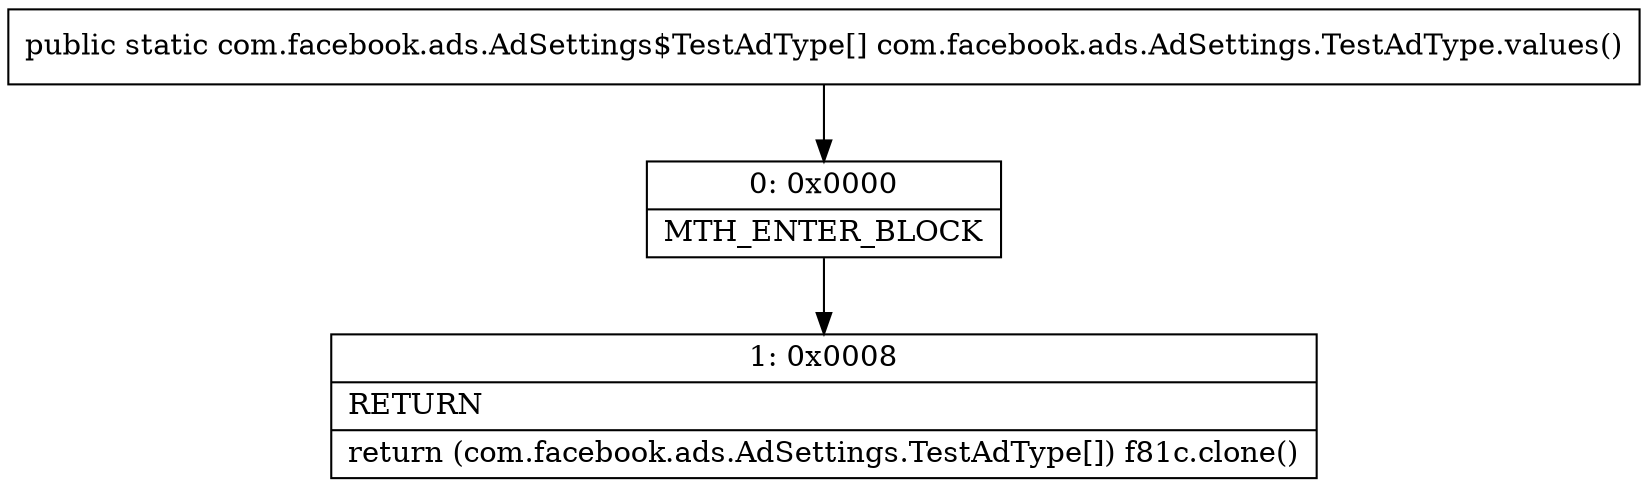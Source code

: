 digraph "CFG forcom.facebook.ads.AdSettings.TestAdType.values()[Lcom\/facebook\/ads\/AdSettings$TestAdType;" {
Node_0 [shape=record,label="{0\:\ 0x0000|MTH_ENTER_BLOCK\l}"];
Node_1 [shape=record,label="{1\:\ 0x0008|RETURN\l|return (com.facebook.ads.AdSettings.TestAdType[]) f81c.clone()\l}"];
MethodNode[shape=record,label="{public static com.facebook.ads.AdSettings$TestAdType[] com.facebook.ads.AdSettings.TestAdType.values() }"];
MethodNode -> Node_0;
Node_0 -> Node_1;
}

